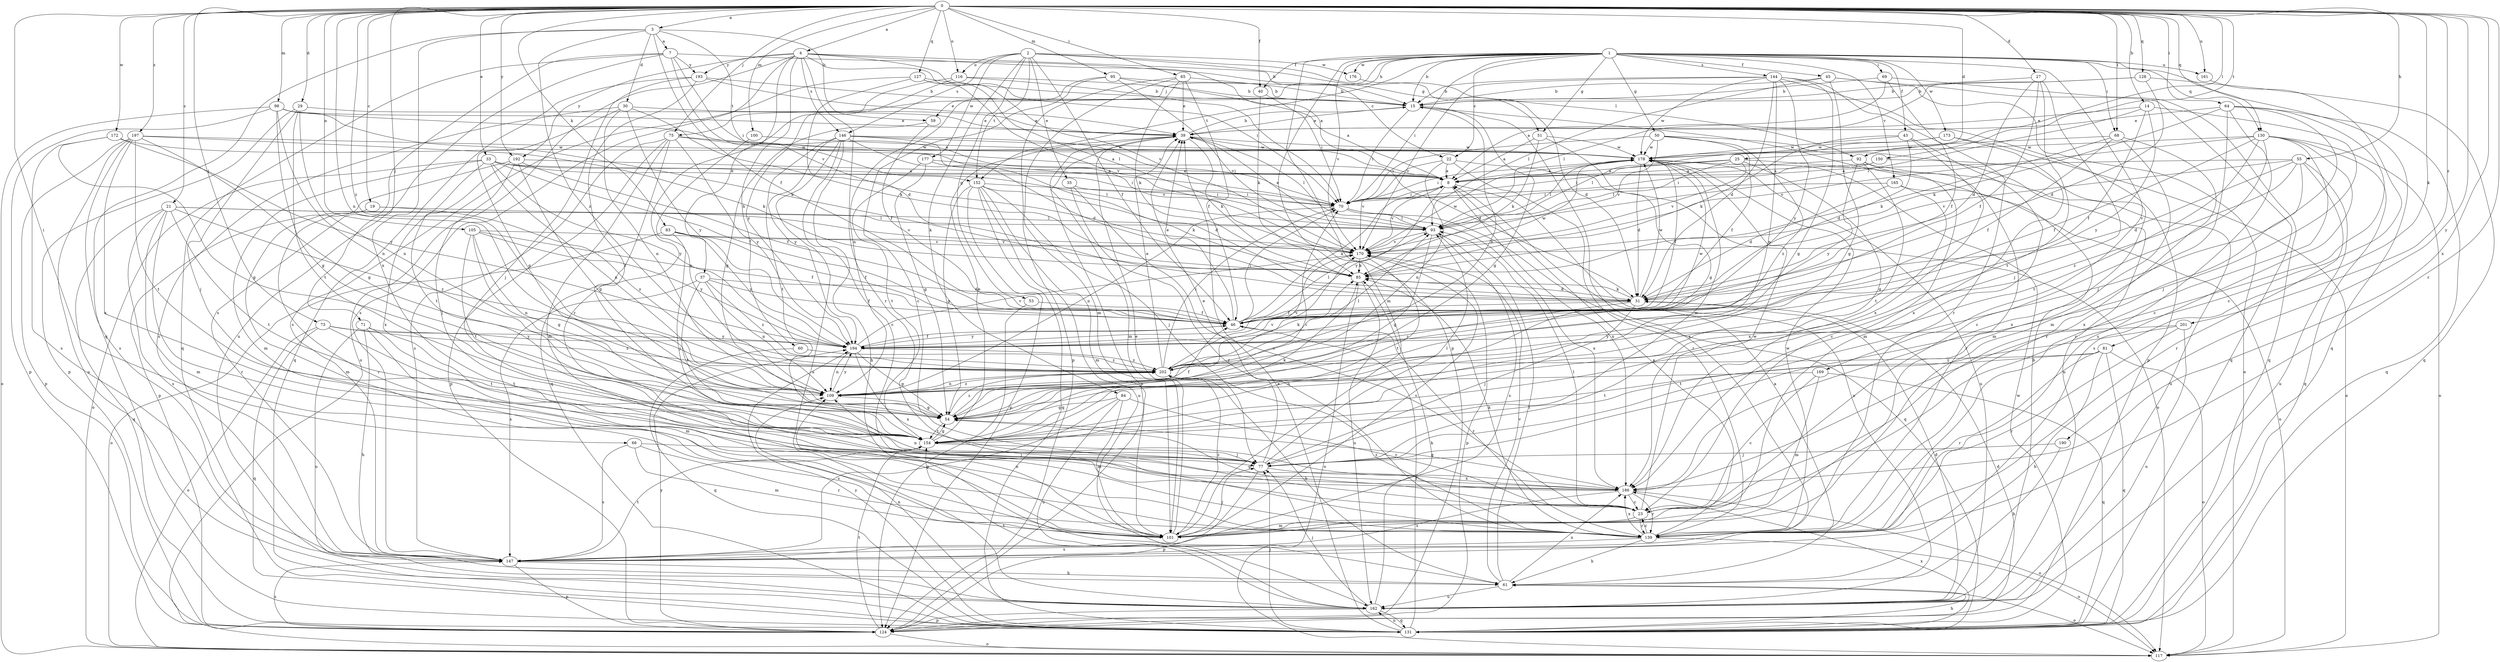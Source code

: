 strict digraph  {
0;
1;
2;
3;
4;
7;
8;
14;
15;
19;
21;
22;
23;
25;
27;
29;
30;
31;
33;
35;
37;
39;
40;
43;
45;
46;
50;
51;
53;
54;
55;
59;
60;
61;
64;
65;
66;
68;
69;
70;
71;
73;
75;
77;
81;
83;
84;
85;
92;
93;
95;
98;
100;
101;
105;
109;
116;
117;
124;
127;
128;
130;
131;
139;
144;
146;
147;
150;
152;
154;
161;
162;
165;
169;
170;
172;
173;
176;
177;
178;
186;
190;
192;
193;
194;
197;
201;
202;
0 -> 3  [label=a];
0 -> 4  [label=a];
0 -> 14  [label=b];
0 -> 19  [label=c];
0 -> 21  [label=c];
0 -> 25  [label=d];
0 -> 27  [label=d];
0 -> 29  [label=d];
0 -> 33  [label=e];
0 -> 40  [label=f];
0 -> 55  [label=h];
0 -> 64  [label=i];
0 -> 65  [label=i];
0 -> 66  [label=i];
0 -> 68  [label=i];
0 -> 71  [label=j];
0 -> 73  [label=j];
0 -> 75  [label=j];
0 -> 81  [label=k];
0 -> 83  [label=k];
0 -> 92  [label=l];
0 -> 95  [label=m];
0 -> 98  [label=m];
0 -> 100  [label=m];
0 -> 105  [label=n];
0 -> 109  [label=n];
0 -> 116  [label=o];
0 -> 127  [label=q];
0 -> 128  [label=q];
0 -> 130  [label=q];
0 -> 139  [label=r];
0 -> 150  [label=t];
0 -> 161  [label=u];
0 -> 172  [label=w];
0 -> 186  [label=x];
0 -> 190  [label=y];
0 -> 192  [label=y];
0 -> 197  [label=z];
0 -> 201  [label=z];
0 -> 202  [label=z];
1 -> 15  [label=b];
1 -> 22  [label=c];
1 -> 40  [label=f];
1 -> 43  [label=f];
1 -> 45  [label=f];
1 -> 50  [label=g];
1 -> 51  [label=g];
1 -> 59  [label=h];
1 -> 68  [label=i];
1 -> 69  [label=i];
1 -> 70  [label=i];
1 -> 75  [label=j];
1 -> 101  [label=m];
1 -> 124  [label=p];
1 -> 130  [label=q];
1 -> 131  [label=q];
1 -> 144  [label=s];
1 -> 152  [label=t];
1 -> 161  [label=u];
1 -> 165  [label=v];
1 -> 169  [label=v];
1 -> 170  [label=v];
1 -> 173  [label=w];
1 -> 176  [label=w];
2 -> 35  [label=e];
2 -> 46  [label=f];
2 -> 51  [label=g];
2 -> 53  [label=g];
2 -> 84  [label=k];
2 -> 92  [label=l];
2 -> 116  [label=o];
2 -> 146  [label=s];
2 -> 152  [label=t];
2 -> 176  [label=w];
2 -> 177  [label=w];
3 -> 7  [label=a];
3 -> 30  [label=d];
3 -> 46  [label=f];
3 -> 59  [label=h];
3 -> 131  [label=q];
3 -> 152  [label=t];
3 -> 186  [label=x];
3 -> 202  [label=z];
4 -> 8  [label=a];
4 -> 22  [label=c];
4 -> 37  [label=e];
4 -> 60  [label=h];
4 -> 70  [label=i];
4 -> 117  [label=o];
4 -> 139  [label=r];
4 -> 146  [label=s];
4 -> 147  [label=s];
4 -> 170  [label=v];
4 -> 192  [label=y];
4 -> 193  [label=y];
7 -> 15  [label=b];
7 -> 70  [label=i];
7 -> 131  [label=q];
7 -> 147  [label=s];
7 -> 162  [label=u];
7 -> 170  [label=v];
7 -> 193  [label=y];
8 -> 70  [label=i];
8 -> 162  [label=u];
8 -> 170  [label=v];
8 -> 186  [label=x];
8 -> 194  [label=y];
14 -> 39  [label=e];
14 -> 46  [label=f];
14 -> 77  [label=j];
14 -> 93  [label=l];
14 -> 194  [label=y];
15 -> 39  [label=e];
15 -> 54  [label=g];
15 -> 70  [label=i];
15 -> 147  [label=s];
19 -> 93  [label=l];
19 -> 101  [label=m];
19 -> 139  [label=r];
19 -> 202  [label=z];
21 -> 93  [label=l];
21 -> 101  [label=m];
21 -> 131  [label=q];
21 -> 139  [label=r];
21 -> 147  [label=s];
21 -> 154  [label=t];
21 -> 170  [label=v];
21 -> 202  [label=z];
22 -> 8  [label=a];
22 -> 109  [label=n];
22 -> 117  [label=o];
22 -> 139  [label=r];
22 -> 170  [label=v];
23 -> 54  [label=g];
23 -> 93  [label=l];
23 -> 101  [label=m];
23 -> 139  [label=r];
23 -> 178  [label=w];
25 -> 8  [label=a];
25 -> 54  [label=g];
25 -> 70  [label=i];
25 -> 93  [label=l];
25 -> 162  [label=u];
25 -> 170  [label=v];
27 -> 15  [label=b];
27 -> 31  [label=d];
27 -> 46  [label=f];
27 -> 77  [label=j];
27 -> 154  [label=t];
29 -> 39  [label=e];
29 -> 77  [label=j];
29 -> 109  [label=n];
29 -> 124  [label=p];
29 -> 154  [label=t];
30 -> 39  [label=e];
30 -> 54  [label=g];
30 -> 85  [label=k];
30 -> 109  [label=n];
30 -> 147  [label=s];
30 -> 194  [label=y];
31 -> 46  [label=f];
31 -> 77  [label=j];
31 -> 85  [label=k];
31 -> 178  [label=w];
31 -> 202  [label=z];
33 -> 8  [label=a];
33 -> 46  [label=f];
33 -> 70  [label=i];
33 -> 93  [label=l];
33 -> 101  [label=m];
33 -> 109  [label=n];
33 -> 117  [label=o];
33 -> 154  [label=t];
33 -> 194  [label=y];
35 -> 23  [label=c];
35 -> 70  [label=i];
35 -> 139  [label=r];
37 -> 31  [label=d];
37 -> 46  [label=f];
37 -> 109  [label=n];
37 -> 147  [label=s];
37 -> 154  [label=t];
37 -> 202  [label=z];
39 -> 15  [label=b];
39 -> 31  [label=d];
39 -> 85  [label=k];
39 -> 93  [label=l];
39 -> 101  [label=m];
39 -> 124  [label=p];
39 -> 178  [label=w];
40 -> 70  [label=i];
40 -> 85  [label=k];
43 -> 31  [label=d];
43 -> 85  [label=k];
43 -> 101  [label=m];
43 -> 178  [label=w];
43 -> 186  [label=x];
45 -> 15  [label=b];
45 -> 54  [label=g];
45 -> 93  [label=l];
45 -> 117  [label=o];
45 -> 131  [label=q];
46 -> 8  [label=a];
46 -> 39  [label=e];
46 -> 70  [label=i];
46 -> 93  [label=l];
46 -> 139  [label=r];
46 -> 194  [label=y];
50 -> 46  [label=f];
50 -> 70  [label=i];
50 -> 162  [label=u];
50 -> 170  [label=v];
50 -> 178  [label=w];
50 -> 202  [label=z];
51 -> 8  [label=a];
51 -> 54  [label=g];
51 -> 85  [label=k];
51 -> 178  [label=w];
53 -> 46  [label=f];
53 -> 124  [label=p];
54 -> 46  [label=f];
54 -> 154  [label=t];
54 -> 202  [label=z];
55 -> 8  [label=a];
55 -> 31  [label=d];
55 -> 139  [label=r];
55 -> 162  [label=u];
55 -> 170  [label=v];
55 -> 186  [label=x];
55 -> 202  [label=z];
59 -> 46  [label=f];
59 -> 54  [label=g];
60 -> 131  [label=q];
60 -> 202  [label=z];
61 -> 8  [label=a];
61 -> 93  [label=l];
61 -> 117  [label=o];
61 -> 162  [label=u];
61 -> 170  [label=v];
61 -> 186  [label=x];
64 -> 23  [label=c];
64 -> 39  [label=e];
64 -> 77  [label=j];
64 -> 85  [label=k];
64 -> 101  [label=m];
64 -> 131  [label=q];
64 -> 147  [label=s];
65 -> 15  [label=b];
65 -> 39  [label=e];
65 -> 46  [label=f];
65 -> 85  [label=k];
65 -> 101  [label=m];
65 -> 124  [label=p];
66 -> 77  [label=j];
66 -> 101  [label=m];
66 -> 139  [label=r];
66 -> 147  [label=s];
68 -> 46  [label=f];
68 -> 85  [label=k];
68 -> 101  [label=m];
68 -> 139  [label=r];
68 -> 178  [label=w];
69 -> 15  [label=b];
69 -> 46  [label=f];
69 -> 93  [label=l];
69 -> 131  [label=q];
70 -> 93  [label=l];
70 -> 109  [label=n];
70 -> 131  [label=q];
70 -> 186  [label=x];
71 -> 61  [label=h];
71 -> 101  [label=m];
71 -> 154  [label=t];
71 -> 162  [label=u];
71 -> 194  [label=y];
73 -> 117  [label=o];
73 -> 131  [label=q];
73 -> 154  [label=t];
73 -> 194  [label=y];
73 -> 202  [label=z];
75 -> 8  [label=a];
75 -> 101  [label=m];
75 -> 124  [label=p];
75 -> 131  [label=q];
75 -> 147  [label=s];
75 -> 178  [label=w];
75 -> 194  [label=y];
77 -> 39  [label=e];
77 -> 93  [label=l];
77 -> 124  [label=p];
77 -> 178  [label=w];
77 -> 186  [label=x];
81 -> 61  [label=h];
81 -> 117  [label=o];
81 -> 131  [label=q];
81 -> 139  [label=r];
81 -> 154  [label=t];
81 -> 202  [label=z];
83 -> 46  [label=f];
83 -> 77  [label=j];
83 -> 117  [label=o];
83 -> 170  [label=v];
83 -> 194  [label=y];
84 -> 23  [label=c];
84 -> 54  [label=g];
84 -> 101  [label=m];
84 -> 147  [label=s];
84 -> 162  [label=u];
85 -> 31  [label=d];
85 -> 117  [label=o];
85 -> 162  [label=u];
85 -> 178  [label=w];
92 -> 8  [label=a];
92 -> 23  [label=c];
92 -> 139  [label=r];
92 -> 154  [label=t];
92 -> 194  [label=y];
93 -> 39  [label=e];
93 -> 54  [label=g];
93 -> 147  [label=s];
93 -> 170  [label=v];
95 -> 8  [label=a];
95 -> 15  [label=b];
95 -> 23  [label=c];
95 -> 109  [label=n];
95 -> 170  [label=v];
98 -> 8  [label=a];
98 -> 39  [label=e];
98 -> 54  [label=g];
98 -> 85  [label=k];
98 -> 109  [label=n];
98 -> 117  [label=o];
98 -> 124  [label=p];
100 -> 109  [label=n];
100 -> 178  [label=w];
101 -> 39  [label=e];
101 -> 77  [label=j];
101 -> 109  [label=n];
101 -> 170  [label=v];
101 -> 202  [label=z];
105 -> 46  [label=f];
105 -> 54  [label=g];
105 -> 109  [label=n];
105 -> 154  [label=t];
105 -> 170  [label=v];
105 -> 194  [label=y];
109 -> 54  [label=g];
109 -> 170  [label=v];
109 -> 194  [label=y];
109 -> 202  [label=z];
116 -> 15  [label=b];
116 -> 70  [label=i];
116 -> 139  [label=r];
116 -> 194  [label=y];
124 -> 31  [label=d];
124 -> 117  [label=o];
124 -> 147  [label=s];
124 -> 154  [label=t];
124 -> 194  [label=y];
127 -> 15  [label=b];
127 -> 31  [label=d];
127 -> 93  [label=l];
127 -> 147  [label=s];
127 -> 170  [label=v];
128 -> 8  [label=a];
128 -> 15  [label=b];
128 -> 31  [label=d];
128 -> 131  [label=q];
130 -> 23  [label=c];
130 -> 46  [label=f];
130 -> 117  [label=o];
130 -> 131  [label=q];
130 -> 139  [label=r];
130 -> 147  [label=s];
130 -> 154  [label=t];
130 -> 170  [label=v];
130 -> 178  [label=w];
131 -> 39  [label=e];
131 -> 46  [label=f];
131 -> 61  [label=h];
131 -> 77  [label=j];
131 -> 162  [label=u];
131 -> 178  [label=w];
131 -> 186  [label=x];
131 -> 194  [label=y];
139 -> 8  [label=a];
139 -> 23  [label=c];
139 -> 61  [label=h];
139 -> 85  [label=k];
139 -> 117  [label=o];
139 -> 147  [label=s];
139 -> 178  [label=w];
139 -> 186  [label=x];
139 -> 202  [label=z];
144 -> 15  [label=b];
144 -> 31  [label=d];
144 -> 54  [label=g];
144 -> 109  [label=n];
144 -> 124  [label=p];
144 -> 139  [label=r];
144 -> 170  [label=v];
144 -> 178  [label=w];
144 -> 194  [label=y];
146 -> 23  [label=c];
146 -> 31  [label=d];
146 -> 61  [label=h];
146 -> 70  [label=i];
146 -> 154  [label=t];
146 -> 162  [label=u];
146 -> 170  [label=v];
146 -> 178  [label=w];
146 -> 194  [label=y];
147 -> 61  [label=h];
147 -> 124  [label=p];
147 -> 154  [label=t];
150 -> 8  [label=a];
150 -> 70  [label=i];
150 -> 186  [label=x];
152 -> 54  [label=g];
152 -> 70  [label=i];
152 -> 77  [label=j];
152 -> 85  [label=k];
152 -> 101  [label=m];
152 -> 124  [label=p];
152 -> 131  [label=q];
152 -> 162  [label=u];
154 -> 39  [label=e];
154 -> 54  [label=g];
154 -> 70  [label=i];
154 -> 77  [label=j];
154 -> 85  [label=k];
161 -> 23  [label=c];
162 -> 15  [label=b];
162 -> 31  [label=d];
162 -> 77  [label=j];
162 -> 85  [label=k];
162 -> 109  [label=n];
162 -> 124  [label=p];
162 -> 131  [label=q];
162 -> 154  [label=t];
165 -> 31  [label=d];
165 -> 70  [label=i];
165 -> 117  [label=o];
165 -> 186  [label=x];
169 -> 23  [label=c];
169 -> 101  [label=m];
169 -> 109  [label=n];
169 -> 131  [label=q];
170 -> 85  [label=k];
170 -> 124  [label=p];
170 -> 154  [label=t];
170 -> 178  [label=w];
172 -> 54  [label=g];
172 -> 147  [label=s];
172 -> 178  [label=w];
172 -> 194  [label=y];
173 -> 93  [label=l];
173 -> 117  [label=o];
173 -> 178  [label=w];
173 -> 186  [label=x];
176 -> 31  [label=d];
177 -> 8  [label=a];
177 -> 31  [label=d];
177 -> 54  [label=g];
177 -> 154  [label=t];
178 -> 8  [label=a];
178 -> 31  [label=d];
178 -> 46  [label=f];
178 -> 70  [label=i];
178 -> 93  [label=l];
178 -> 162  [label=u];
186 -> 23  [label=c];
186 -> 54  [label=g];
186 -> 109  [label=n];
186 -> 117  [label=o];
186 -> 139  [label=r];
186 -> 147  [label=s];
190 -> 61  [label=h];
190 -> 77  [label=j];
192 -> 8  [label=a];
192 -> 46  [label=f];
192 -> 54  [label=g];
192 -> 77  [label=j];
192 -> 124  [label=p];
192 -> 186  [label=x];
193 -> 15  [label=b];
193 -> 39  [label=e];
193 -> 77  [label=j];
193 -> 131  [label=q];
193 -> 154  [label=t];
194 -> 46  [label=f];
194 -> 54  [label=g];
194 -> 109  [label=n];
194 -> 170  [label=v];
194 -> 178  [label=w];
194 -> 186  [label=x];
194 -> 202  [label=z];
197 -> 54  [label=g];
197 -> 85  [label=k];
197 -> 124  [label=p];
197 -> 147  [label=s];
197 -> 154  [label=t];
197 -> 162  [label=u];
197 -> 178  [label=w];
197 -> 186  [label=x];
201 -> 139  [label=r];
201 -> 154  [label=t];
201 -> 162  [label=u];
201 -> 194  [label=y];
202 -> 15  [label=b];
202 -> 39  [label=e];
202 -> 61  [label=h];
202 -> 70  [label=i];
202 -> 85  [label=k];
202 -> 93  [label=l];
202 -> 109  [label=n];
202 -> 170  [label=v];
}
